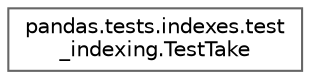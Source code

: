 digraph "Graphical Class Hierarchy"
{
 // LATEX_PDF_SIZE
  bgcolor="transparent";
  edge [fontname=Helvetica,fontsize=10,labelfontname=Helvetica,labelfontsize=10];
  node [fontname=Helvetica,fontsize=10,shape=box,height=0.2,width=0.4];
  rankdir="LR";
  Node0 [id="Node000000",label="pandas.tests.indexes.test\l_indexing.TestTake",height=0.2,width=0.4,color="grey40", fillcolor="white", style="filled",URL="$d8/d8a/classpandas_1_1tests_1_1indexes_1_1test__indexing_1_1TestTake.html",tooltip=" "];
}

